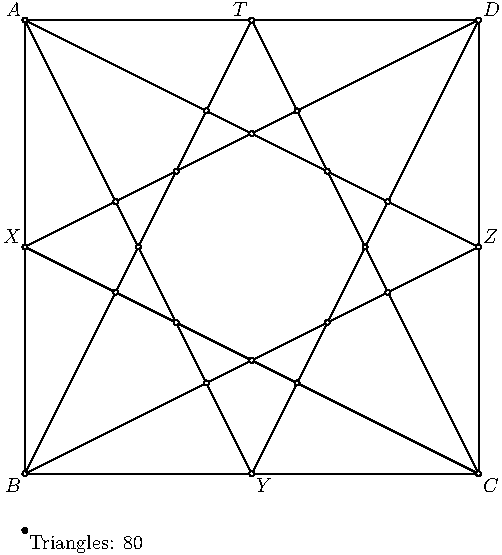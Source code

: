 import geometry;
//import g2geo;
unitsize(1cm);
defaultpen(fontsize(10pt));

bool g2checkips(segment s1, segment s2)
{
	bool temp;
	point P=intersectionpoint(s1, s2);
	if (defined(P)) temp=true;
	return temp;
}	

bool g2t(segment s1, segment s2, segment s3){
	bool temp;
	point P1 = intersectionpoint(s2, s3);
	point P2 = intersectionpoint(s3, s1);
	point P3 = intersectionpoint(s1, s2);
			
	if (defined(P1) && defined(P2) && defined(P3) && (P1!=P2) && (P1!=P3) && (P2!=P3) && (P3@line(P1,P2)==false) ) temp=true; 
	return temp;
}
	
int g2countriangle(segment[] s){
	int temp=0;
	for (int i=0; i<s.length; ++i)
		for (int j=i+1; j<s.length; ++j)
			for (int k=j+1; k<s.length; ++k){
				if (g2t(s[i],s[j],s[k])){
					++temp;
				}
		}
	return temp;	
}
	
real x=8;
	
point A=(0,x); dot(Label("$A$",align=NW),A);
point B=(0,0); dot(Label("$B$",align=SW),B);
point C=(x,0); dot(Label("$C$",align=SE),C);
point D=(x,x); dot(Label("$D$",align=NE),D);
point X=midpoint(A--B); dot(Label("$X$",align=NW),X);
point Y=midpoint(B--C); dot(Label("$Y$",align=SE),Y);
point Z=midpoint(C--D); dot(Label("$Z$",align=NE),Z);
point T=midpoint(D--A); dot(Label("$T$",align=NW),T);
	
segment[] s;
	
s[0] = segment(A,B); s[1] = segment(B,C); s[2] = segment(C,D); s[3] = segment(D,A);
s[4] = segment(A,Y); s[5] = segment(A,Z); s[6] = segment(B,Z); s[7] = segment(B,T);
s[8] = segment(C,T); s[9] = segment(C,X); s[10] = segment(D,X); s[11] = segment(D,Y);
	
for (int i=0; i<s.length; ++i){
	draw(s[i]);
}
	
dot(Label("Triangles: "+string(g2countriangle(s)),align=SE),(0,-1));
	
for (int i=0; i<s.length; ++i)
	for (int j=i+1; j<s.length; ++j){
		if (g2checkips(s[i],s[j])){
			point temp=intersectionpoint(s[i],s[j]);
			dot(temp,Fill(white));
		}
	}
